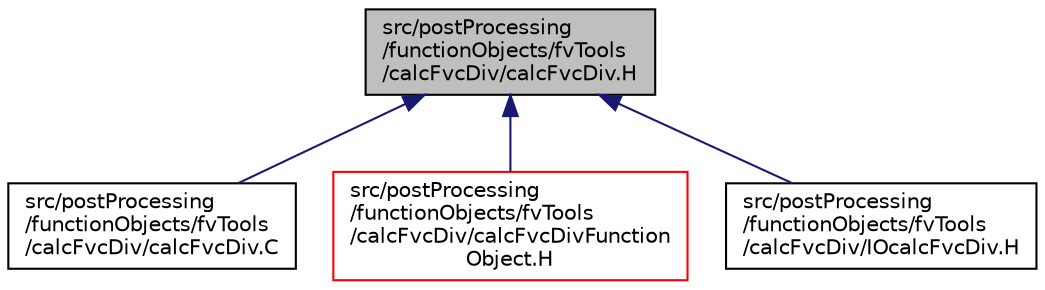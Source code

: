 digraph "src/postProcessing/functionObjects/fvTools/calcFvcDiv/calcFvcDiv.H"
{
  bgcolor="transparent";
  edge [fontname="Helvetica",fontsize="10",labelfontname="Helvetica",labelfontsize="10"];
  node [fontname="Helvetica",fontsize="10",shape=record];
  Node1 [label="src/postProcessing\l/functionObjects/fvTools\l/calcFvcDiv/calcFvcDiv.H",height=0.2,width=0.4,color="black", fillcolor="grey75", style="filled", fontcolor="black"];
  Node1 -> Node2 [dir="back",color="midnightblue",fontsize="10",style="solid",fontname="Helvetica"];
  Node2 [label="src/postProcessing\l/functionObjects/fvTools\l/calcFvcDiv/calcFvcDiv.C",height=0.2,width=0.4,color="black",URL="$a09290.html"];
  Node1 -> Node3 [dir="back",color="midnightblue",fontsize="10",style="solid",fontname="Helvetica"];
  Node3 [label="src/postProcessing\l/functionObjects/fvTools\l/calcFvcDiv/calcFvcDivFunction\lObject.H",height=0.2,width=0.4,color="red",URL="$a09293.html"];
  Node1 -> Node4 [dir="back",color="midnightblue",fontsize="10",style="solid",fontname="Helvetica"];
  Node4 [label="src/postProcessing\l/functionObjects/fvTools\l/calcFvcDiv/IOcalcFvcDiv.H",height=0.2,width=0.4,color="black",URL="$a09295.html"];
}
